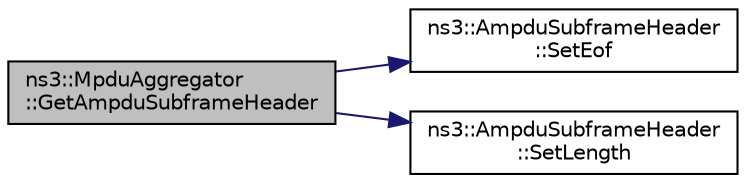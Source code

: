 digraph "ns3::MpduAggregator::GetAmpduSubframeHeader"
{
 // LATEX_PDF_SIZE
  edge [fontname="Helvetica",fontsize="10",labelfontname="Helvetica",labelfontsize="10"];
  node [fontname="Helvetica",fontsize="10",shape=record];
  rankdir="LR";
  Node1 [label="ns3::MpduAggregator\l::GetAmpduSubframeHeader",height=0.2,width=0.4,color="black", fillcolor="grey75", style="filled", fontcolor="black",tooltip="Get the A-MPDU subframe header corresponding to the MPDU size and whether the MPDU is a single MPDU."];
  Node1 -> Node2 [color="midnightblue",fontsize="10",style="solid",fontname="Helvetica"];
  Node2 [label="ns3::AmpduSubframeHeader\l::SetEof",height=0.2,width=0.4,color="black", fillcolor="white", style="filled",URL="$classns3_1_1_ampdu_subframe_header.html#a20c24042033d8609f3ea79d21bac6364",tooltip="Set the EOF field."];
  Node1 -> Node3 [color="midnightblue",fontsize="10",style="solid",fontname="Helvetica"];
  Node3 [label="ns3::AmpduSubframeHeader\l::SetLength",height=0.2,width=0.4,color="black", fillcolor="white", style="filled",URL="$classns3_1_1_ampdu_subframe_header.html#a4078742f4bb1e40fa3fe9391d360a6a6",tooltip="Set the length field."];
}
